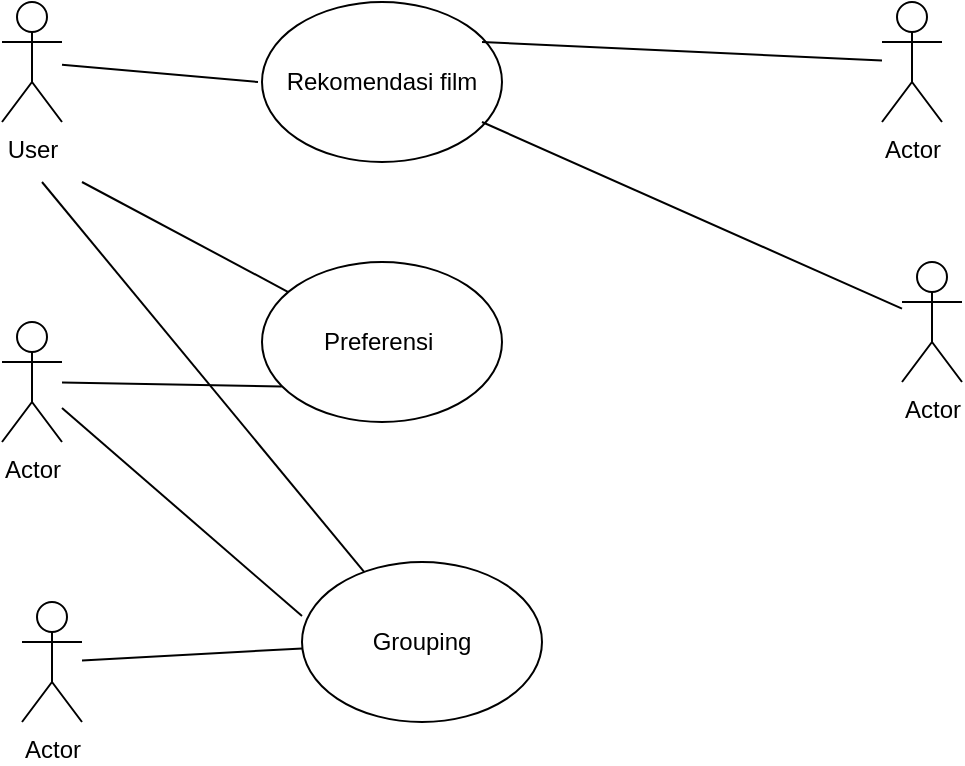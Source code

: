 <mxfile version="14.6.1" type="device"><diagram id="wVNpzw6IzqeVjG551wDz" name="Page-1"><mxGraphModel dx="1278" dy="588" grid="1" gridSize="10" guides="1" tooltips="1" connect="1" arrows="1" fold="1" page="1" pageScale="1" pageWidth="850" pageHeight="1100" math="0" shadow="0"><root><mxCell id="0"/><mxCell id="1" parent="0"/><mxCell id="5JZBmqpd6kqJ_4Da9uds-1" value="User" style="shape=umlActor;verticalLabelPosition=bottom;verticalAlign=top;html=1;outlineConnect=0;" parent="1" vertex="1"><mxGeometry x="80" y="100" width="30" height="60" as="geometry"/></mxCell><mxCell id="5JZBmqpd6kqJ_4Da9uds-2" value="Actor" style="shape=umlActor;verticalLabelPosition=bottom;verticalAlign=top;html=1;outlineConnect=0;" parent="1" vertex="1"><mxGeometry x="520" y="100" width="30" height="60" as="geometry"/></mxCell><mxCell id="5JZBmqpd6kqJ_4Da9uds-3" value="Actor" style="shape=umlActor;verticalLabelPosition=bottom;verticalAlign=top;html=1;outlineConnect=0;" parent="1" vertex="1"><mxGeometry x="530" y="230" width="30" height="60" as="geometry"/></mxCell><mxCell id="5JZBmqpd6kqJ_4Da9uds-4" value="Actor" style="shape=umlActor;verticalLabelPosition=bottom;verticalAlign=top;html=1;outlineConnect=0;" parent="1" vertex="1"><mxGeometry x="80" y="260" width="30" height="60" as="geometry"/></mxCell><mxCell id="5JZBmqpd6kqJ_4Da9uds-5" value="Rekomendasi film" style="ellipse;whiteSpace=wrap;html=1;" parent="1" vertex="1"><mxGeometry x="210" y="100" width="120" height="80" as="geometry"/></mxCell><mxCell id="5JZBmqpd6kqJ_4Da9uds-6" value="" style="endArrow=none;html=1;" parent="1" source="5JZBmqpd6kqJ_4Da9uds-1" edge="1"><mxGeometry width="50" height="50" relative="1" as="geometry"><mxPoint x="160" y="280" as="sourcePoint"/><mxPoint x="208" y="140" as="targetPoint"/></mxGeometry></mxCell><mxCell id="5JZBmqpd6kqJ_4Da9uds-7" value="" style="endArrow=none;html=1;" parent="1" target="5JZBmqpd6kqJ_4Da9uds-2" edge="1"><mxGeometry width="50" height="50" relative="1" as="geometry"><mxPoint x="320" y="119.997" as="sourcePoint"/><mxPoint x="478" y="129.13" as="targetPoint"/></mxGeometry></mxCell><mxCell id="5JZBmqpd6kqJ_4Da9uds-8" value="" style="endArrow=none;html=1;" parent="1" target="5JZBmqpd6kqJ_4Da9uds-3" edge="1"><mxGeometry width="50" height="50" relative="1" as="geometry"><mxPoint x="320" y="159.997" as="sourcePoint"/><mxPoint x="510" y="230" as="targetPoint"/></mxGeometry></mxCell><mxCell id="5JZBmqpd6kqJ_4Da9uds-9" value="Grouping" style="ellipse;whiteSpace=wrap;html=1;" parent="1" vertex="1"><mxGeometry x="230" y="380" width="120" height="80" as="geometry"/></mxCell><mxCell id="5JZBmqpd6kqJ_4Da9uds-10" value="Actor" style="shape=umlActor;verticalLabelPosition=bottom;verticalAlign=top;html=1;outlineConnect=0;" parent="1" vertex="1"><mxGeometry x="90" y="400" width="30" height="60" as="geometry"/></mxCell><mxCell id="5JZBmqpd6kqJ_4Da9uds-11" value="Preferensi&amp;nbsp;" style="ellipse;whiteSpace=wrap;html=1;" parent="1" vertex="1"><mxGeometry x="210" y="230" width="120" height="80" as="geometry"/></mxCell><mxCell id="5JZBmqpd6kqJ_4Da9uds-12" value="" style="endArrow=none;html=1;" parent="1" target="5JZBmqpd6kqJ_4Da9uds-11" edge="1"><mxGeometry width="50" height="50" relative="1" as="geometry"><mxPoint x="120" y="190" as="sourcePoint"/><mxPoint x="210" y="230" as="targetPoint"/></mxGeometry></mxCell><mxCell id="5JZBmqpd6kqJ_4Da9uds-13" value="" style="endArrow=none;html=1;entryX=0.082;entryY=0.778;entryDx=0;entryDy=0;entryPerimeter=0;" parent="1" source="5JZBmqpd6kqJ_4Da9uds-4" target="5JZBmqpd6kqJ_4Da9uds-11" edge="1"><mxGeometry width="50" height="50" relative="1" as="geometry"><mxPoint x="-10" y="360" as="sourcePoint"/><mxPoint x="33.2" y="406.08" as="targetPoint"/></mxGeometry></mxCell><mxCell id="5JZBmqpd6kqJ_4Da9uds-14" value="" style="endArrow=none;html=1;" parent="1" source="5JZBmqpd6kqJ_4Da9uds-9" edge="1"><mxGeometry width="50" height="50" relative="1" as="geometry"><mxPoint x="-23.2" y="26.96" as="sourcePoint"/><mxPoint x="100" y="190" as="targetPoint"/></mxGeometry></mxCell><mxCell id="5JZBmqpd6kqJ_4Da9uds-15" value="" style="endArrow=none;html=1;" parent="1" source="5JZBmqpd6kqJ_4Da9uds-10" target="5JZBmqpd6kqJ_4Da9uds-9" edge="1"><mxGeometry width="50" height="50" relative="1" as="geometry"><mxPoint x="-180.0" y="140" as="sourcePoint"/><mxPoint x="-138.44" y="199.76" as="targetPoint"/></mxGeometry></mxCell><mxCell id="5JZBmqpd6kqJ_4Da9uds-16" value="" style="endArrow=none;html=1;exitX=0;exitY=0.338;exitDx=0;exitDy=0;exitPerimeter=0;" parent="1" source="5JZBmqpd6kqJ_4Da9uds-9" target="5JZBmqpd6kqJ_4Da9uds-4" edge="1"><mxGeometry width="50" height="50" relative="1" as="geometry"><mxPoint x="-83.2" y="90" as="sourcePoint"/><mxPoint x="-40.0" y="136.08" as="targetPoint"/></mxGeometry></mxCell></root></mxGraphModel></diagram></mxfile>